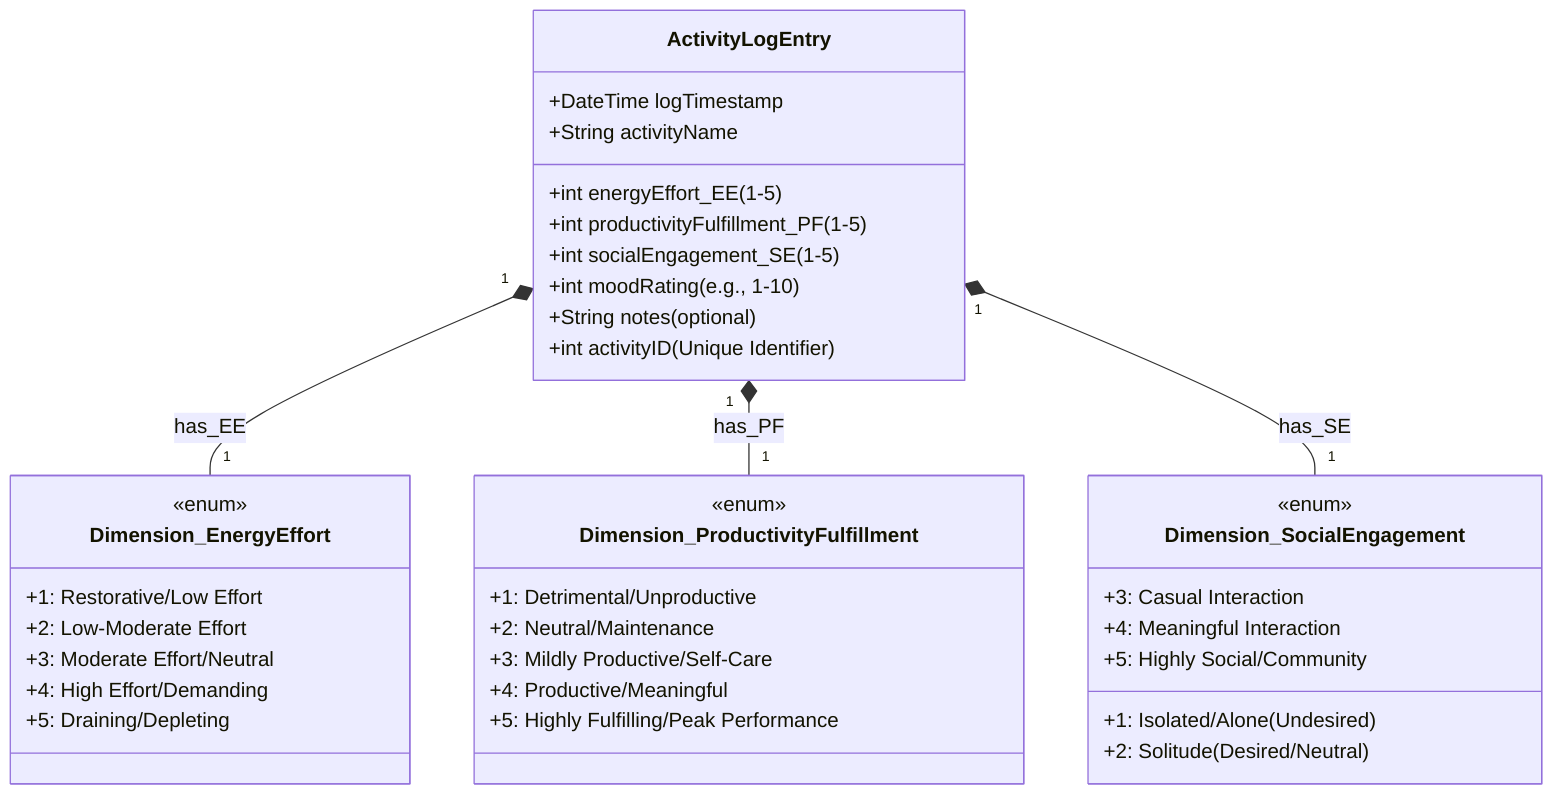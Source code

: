 classDiagram
    class ActivityLogEntry {
        +DateTime logTimestamp
        +String activityName
        +int energyEffort_EE (1-5)
        +int productivityFulfillment_PF (1-5)
        +int socialEngagement_SE (1-5)
        +int moodRating (e.g., 1-10)
        +String notes (optional)
        +int activityID (Unique Identifier)
    }

    class Dimension_EnergyEffort {
        <<enum>>
        +1: Restorative/Low Effort
        +2: Low-Moderate Effort
        +3: Moderate Effort/Neutral
        +4: High Effort/Demanding
        +5: Draining/Depleting
    }

    class Dimension_ProductivityFulfillment {
        <<enum>>
        +1: Detrimental/Unproductive
        +2: Neutral/Maintenance
        +3: Mildly Productive/Self-Care
        +4: Productive/Meaningful
        +5: Highly Fulfilling/Peak Performance
    }

    class Dimension_SocialEngagement {
        <<enum>>
        +1: Isolated/Alone (Undesired)
        +2: Solitude (Desired/Neutral)
        +3: Casual Interaction
        +4: Meaningful Interaction
        +5: Highly Social/Community
    }

    ActivityLogEntry "1" *-- "1" Dimension_EnergyEffort : has_EE
    ActivityLogEntry "1" *-- "1" Dimension_ProductivityFulfillment : has_PF
    ActivityLogEntry "1" *-- "1" Dimension_SocialEngagement : has_SE